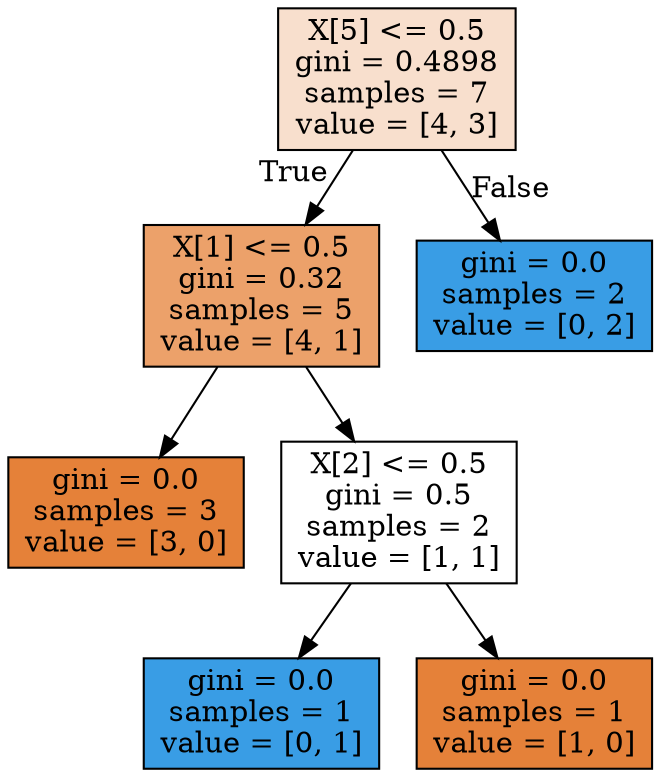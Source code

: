 digraph Tree {
node [shape=box, style="filled", color="black"] ;
0 [label="X[5] <= 0.5\ngini = 0.4898\nsamples = 7\nvalue = [4, 3]", fillcolor="#e5813940"] ;
1 [label="X[1] <= 0.5\ngini = 0.32\nsamples = 5\nvalue = [4, 1]", fillcolor="#e58139bf"] ;
0 -> 1 [labeldistance=2.5, labelangle=45, headlabel="True"] ;
2 [label="gini = 0.0\nsamples = 3\nvalue = [3, 0]", fillcolor="#e58139ff"] ;
1 -> 2 ;
3 [label="X[2] <= 0.5\ngini = 0.5\nsamples = 2\nvalue = [1, 1]", fillcolor="#e5813900"] ;
1 -> 3 ;
4 [label="gini = 0.0\nsamples = 1\nvalue = [0, 1]", fillcolor="#399de5ff"] ;
3 -> 4 ;
5 [label="gini = 0.0\nsamples = 1\nvalue = [1, 0]", fillcolor="#e58139ff"] ;
3 -> 5 ;
6 [label="gini = 0.0\nsamples = 2\nvalue = [0, 2]", fillcolor="#399de5ff"] ;
0 -> 6 [labeldistance=2.5, labelangle=-45, headlabel="False"] ;
}